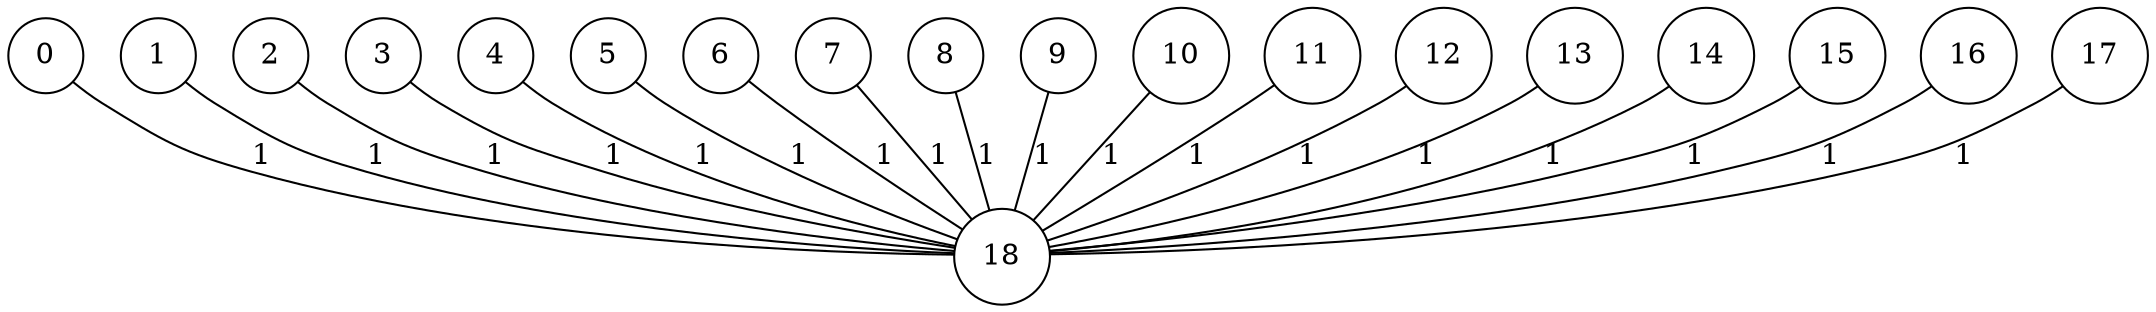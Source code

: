 graph qubit_interaction_graph {
    node [shape=circle];
    0 -- 18 [label=1];
    1 -- 18 [label=1];
    2 -- 18 [label=1];
    3 -- 18 [label=1];
    4 -- 18 [label=1];
    5 -- 18 [label=1];
    6 -- 18 [label=1];
    7 -- 18 [label=1];
    8 -- 18 [label=1];
    9 -- 18 [label=1];
    10 -- 18 [label=1];
    11 -- 18 [label=1];
    12 -- 18 [label=1];
    13 -- 18 [label=1];
    14 -- 18 [label=1];
    15 -- 18 [label=1];
    16 -- 18 [label=1];
    17 -- 18 [label=1];
}